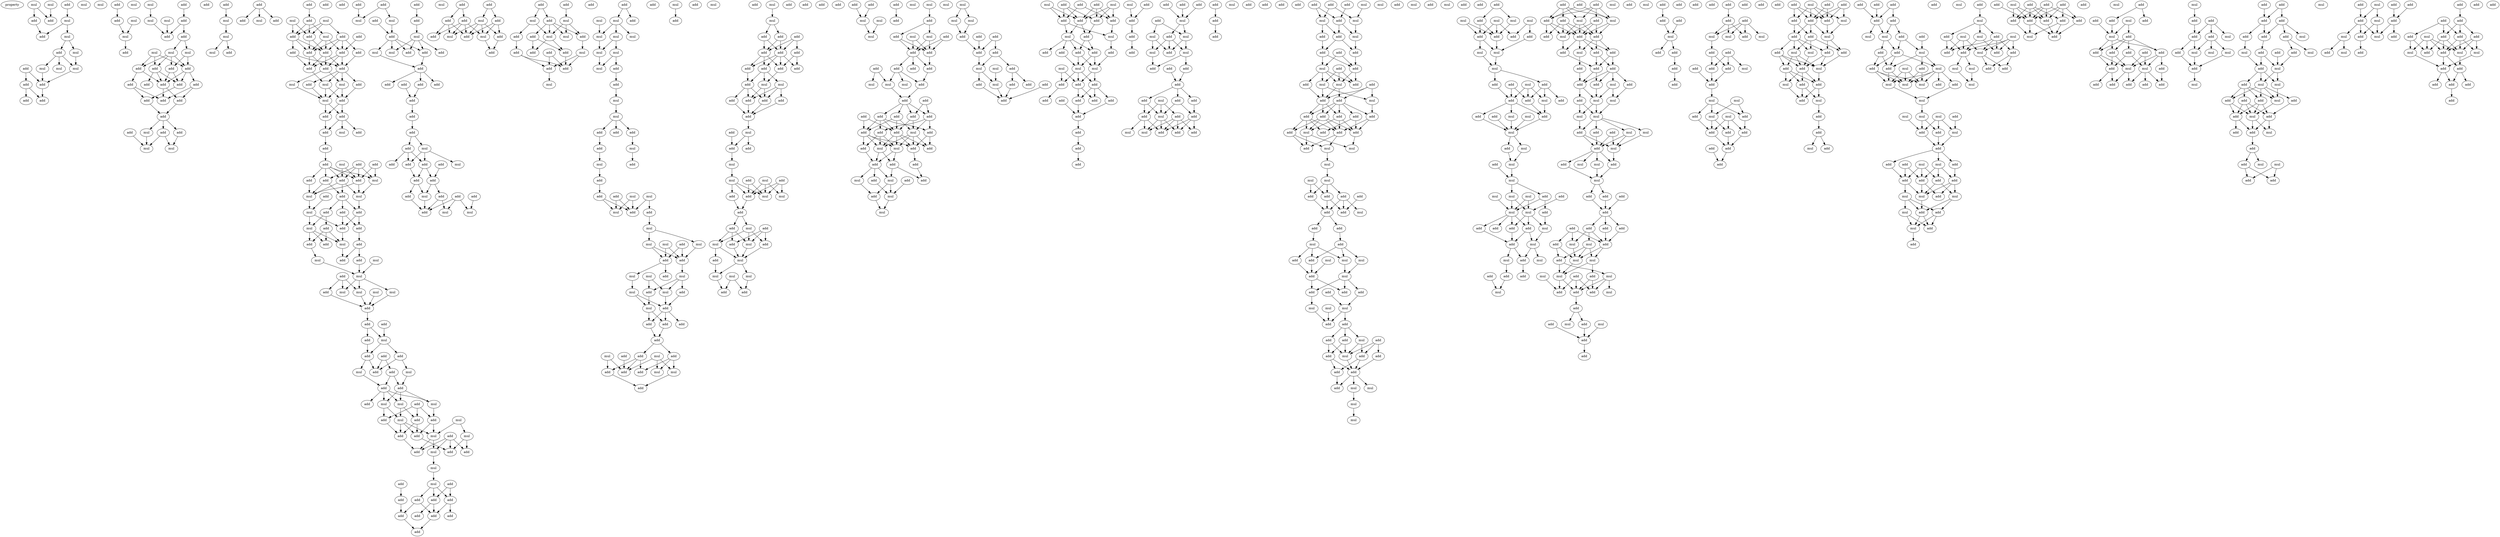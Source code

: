 digraph {
    node [fontcolor=black]
    property [mul=2,lf=1.6]
    0 [ label = mul ];
    1 [ label = mul ];
    2 [ label = add ];
    3 [ label = mul ];
    4 [ label = add ];
    5 [ label = add ];
    6 [ label = mul ];
    7 [ label = add ];
    8 [ label = mul ];
    9 [ label = add ];
    10 [ label = mul ];
    11 [ label = add ];
    12 [ label = mul ];
    13 [ label = mul ];
    14 [ label = mul ];
    15 [ label = add ];
    16 [ label = add ];
    17 [ label = add ];
    18 [ label = add ];
    19 [ label = mul ];
    20 [ label = add ];
    21 [ label = add ];
    22 [ label = mul ];
    23 [ label = mul ];
    24 [ label = mul ];
    25 [ label = add ];
    26 [ label = mul ];
    27 [ label = add ];
    28 [ label = mul ];
    29 [ label = mul ];
    30 [ label = add ];
    31 [ label = add ];
    32 [ label = add ];
    33 [ label = mul ];
    34 [ label = add ];
    35 [ label = mul ];
    36 [ label = mul ];
    37 [ label = add ];
    38 [ label = add ];
    39 [ label = add ];
    40 [ label = add ];
    41 [ label = add ];
    42 [ label = add ];
    43 [ label = add ];
    44 [ label = add ];
    45 [ label = add ];
    46 [ label = add ];
    47 [ label = add ];
    48 [ label = add ];
    49 [ label = add ];
    50 [ label = mul ];
    51 [ label = add ];
    52 [ label = add ];
    53 [ label = add ];
    54 [ label = mul ];
    55 [ label = mul ];
    56 [ label = add ];
    57 [ label = mul ];
    58 [ label = mul ];
    59 [ label = add ];
    60 [ label = add ];
    61 [ label = mul ];
    62 [ label = mul ];
    63 [ label = add ];
    64 [ label = add ];
    65 [ label = add ];
    66 [ label = mul ];
    67 [ label = mul ];
    68 [ label = add ];
    69 [ label = add ];
    70 [ label = add ];
    71 [ label = add ];
    72 [ label = mul ];
    73 [ label = add ];
    74 [ label = add ];
    75 [ label = add ];
    76 [ label = add ];
    77 [ label = add ];
    78 [ label = add ];
    79 [ label = add ];
    80 [ label = add ];
    81 [ label = add ];
    82 [ label = mul ];
    83 [ label = add ];
    84 [ label = mul ];
    85 [ label = add ];
    86 [ label = mul ];
    87 [ label = add ];
    88 [ label = mul ];
    89 [ label = add ];
    90 [ label = add ];
    91 [ label = add ];
    92 [ label = mul ];
    93 [ label = add ];
    94 [ label = add ];
    95 [ label = add ];
    96 [ label = add ];
    97 [ label = add ];
    98 [ label = add ];
    99 [ label = mul ];
    100 [ label = mul ];
    101 [ label = add ];
    102 [ label = add ];
    103 [ label = add ];
    104 [ label = add ];
    105 [ label = mul ];
    106 [ label = add ];
    107 [ label = mul ];
    108 [ label = add ];
    109 [ label = add ];
    110 [ label = add ];
    111 [ label = add ];
    112 [ label = mul ];
    113 [ label = add ];
    114 [ label = add ];
    115 [ label = mul ];
    116 [ label = add ];
    117 [ label = mul ];
    118 [ label = add ];
    119 [ label = add ];
    120 [ label = add ];
    121 [ label = mul ];
    122 [ label = add ];
    123 [ label = add ];
    124 [ label = mul ];
    125 [ label = add ];
    126 [ label = mul ];
    127 [ label = add ];
    128 [ label = mul ];
    129 [ label = mul ];
    130 [ label = mul ];
    131 [ label = mul ];
    132 [ label = add ];
    133 [ label = add ];
    134 [ label = add ];
    135 [ label = add ];
    136 [ label = mul ];
    137 [ label = add ];
    138 [ label = add ];
    139 [ label = add ];
    140 [ label = mul ];
    141 [ label = mul ];
    142 [ label = add ];
    143 [ label = add ];
    144 [ label = add ];
    145 [ label = add ];
    146 [ label = mul ];
    147 [ label = add ];
    148 [ label = mul ];
    149 [ label = add ];
    150 [ label = mul ];
    151 [ label = add ];
    152 [ label = add ];
    153 [ label = add ];
    154 [ label = mul ];
    155 [ label = mul ];
    156 [ label = add ];
    157 [ label = add ];
    158 [ label = mul ];
    159 [ label = mul ];
    160 [ label = add ];
    161 [ label = add ];
    162 [ label = mul ];
    163 [ label = add ];
    164 [ label = add ];
    165 [ label = mul ];
    166 [ label = add ];
    167 [ label = add ];
    168 [ label = mul ];
    169 [ label = add ];
    170 [ label = add ];
    171 [ label = add ];
    172 [ label = add ];
    173 [ label = add ];
    174 [ label = add ];
    175 [ label = add ];
    176 [ label = add ];
    177 [ label = add ];
    178 [ label = add ];
    179 [ label = add ];
    180 [ label = add ];
    181 [ label = add ];
    182 [ label = add ];
    183 [ label = mul ];
    184 [ label = mul ];
    185 [ label = add ];
    186 [ label = add ];
    187 [ label = mul ];
    188 [ label = add ];
    189 [ label = mul ];
    190 [ label = mul ];
    191 [ label = add ];
    192 [ label = add ];
    193 [ label = add ];
    194 [ label = mul ];
    195 [ label = add ];
    196 [ label = add ];
    197 [ label = add ];
    198 [ label = add ];
    199 [ label = add ];
    200 [ label = add ];
    201 [ label = add ];
    202 [ label = mul ];
    203 [ label = add ];
    204 [ label = add ];
    205 [ label = add ];
    206 [ label = add ];
    207 [ label = mul ];
    208 [ label = add ];
    209 [ label = add ];
    210 [ label = add ];
    211 [ label = mul ];
    212 [ label = add ];
    213 [ label = add ];
    214 [ label = add ];
    215 [ label = add ];
    216 [ label = mul ];
    217 [ label = add ];
    218 [ label = mul ];
    219 [ label = add ];
    220 [ label = add ];
    221 [ label = add ];
    222 [ label = add ];
    223 [ label = add ];
    224 [ label = mul ];
    225 [ label = add ];
    226 [ label = mul ];
    227 [ label = add ];
    228 [ label = add ];
    229 [ label = mul ];
    230 [ label = add ];
    231 [ label = add ];
    232 [ label = add ];
    233 [ label = mul ];
    234 [ label = add ];
    235 [ label = mul ];
    236 [ label = add ];
    237 [ label = add ];
    238 [ label = mul ];
    239 [ label = mul ];
    240 [ label = add ];
    241 [ label = add ];
    242 [ label = add ];
    243 [ label = add ];
    244 [ label = mul ];
    245 [ label = add ];
    246 [ label = add ];
    247 [ label = add ];
    248 [ label = mul ];
    249 [ label = add ];
    250 [ label = add ];
    251 [ label = mul ];
    252 [ label = add ];
    253 [ label = mul ];
    254 [ label = mul ];
    255 [ label = mul ];
    256 [ label = mul ];
    257 [ label = mul ];
    258 [ label = mul ];
    259 [ label = add ];
    260 [ label = mul ];
    261 [ label = add ];
    262 [ label = mul ];
    263 [ label = mul ];
    264 [ label = add ];
    265 [ label = add ];
    266 [ label = add ];
    267 [ label = add ];
    268 [ label = add ];
    269 [ label = mul ];
    270 [ label = add ];
    271 [ label = mul ];
    272 [ label = mul ];
    273 [ label = add ];
    274 [ label = add ];
    275 [ label = add ];
    276 [ label = add ];
    277 [ label = add ];
    278 [ label = mul ];
    279 [ label = mul ];
    280 [ label = add ];
    281 [ label = mul ];
    282 [ label = add ];
    283 [ label = mul ];
    284 [ label = mul ];
    285 [ label = mul ];
    286 [ label = mul ];
    287 [ label = add ];
    288 [ label = mul ];
    289 [ label = add ];
    290 [ label = add ];
    291 [ label = mul ];
    292 [ label = mul ];
    293 [ label = mul ];
    294 [ label = add ];
    295 [ label = add ];
    296 [ label = mul ];
    297 [ label = add ];
    298 [ label = mul ];
    299 [ label = mul ];
    300 [ label = add ];
    301 [ label = add ];
    302 [ label = add ];
    303 [ label = add ];
    304 [ label = add ];
    305 [ label = add ];
    306 [ label = add ];
    307 [ label = mul ];
    308 [ label = mul ];
    309 [ label = add ];
    310 [ label = add ];
    311 [ label = add ];
    312 [ label = mul ];
    313 [ label = mul ];
    314 [ label = add ];
    315 [ label = add ];
    316 [ label = add ];
    317 [ label = mul ];
    318 [ label = add ];
    319 [ label = mul ];
    320 [ label = add ];
    321 [ label = add ];
    322 [ label = add ];
    323 [ label = add ];
    324 [ label = add ];
    325 [ label = add ];
    326 [ label = add ];
    327 [ label = add ];
    328 [ label = add ];
    329 [ label = add ];
    330 [ label = add ];
    331 [ label = mul ];
    332 [ label = mul ];
    333 [ label = add ];
    334 [ label = add ];
    335 [ label = add ];
    336 [ label = add ];
    337 [ label = add ];
    338 [ label = mul ];
    339 [ label = add ];
    340 [ label = add ];
    341 [ label = add ];
    342 [ label = mul ];
    343 [ label = mul ];
    344 [ label = add ];
    345 [ label = add ];
    346 [ label = add ];
    347 [ label = mul ];
    348 [ label = mul ];
    349 [ label = add ];
    350 [ label = mul ];
    351 [ label = add ];
    352 [ label = add ];
    353 [ label = mul ];
    354 [ label = add ];
    355 [ label = add ];
    356 [ label = add ];
    357 [ label = mul ];
    358 [ label = mul ];
    359 [ label = add ];
    360 [ label = mul ];
    361 [ label = add ];
    362 [ label = mul ];
    363 [ label = mul ];
    364 [ label = mul ];
    365 [ label = add ];
    366 [ label = add ];
    367 [ label = add ];
    368 [ label = add ];
    369 [ label = add ];
    370 [ label = add ];
    371 [ label = add ];
    372 [ label = mul ];
    373 [ label = mul ];
    374 [ label = mul ];
    375 [ label = add ];
    376 [ label = mul ];
    377 [ label = mul ];
    378 [ label = add ];
    379 [ label = mul ];
    380 [ label = add ];
    381 [ label = add ];
    382 [ label = mul ];
    383 [ label = mul ];
    384 [ label = add ];
    385 [ label = add ];
    386 [ label = add ];
    387 [ label = add ];
    388 [ label = add ];
    389 [ label = add ];
    390 [ label = mul ];
    391 [ label = mul ];
    392 [ label = mul ];
    393 [ label = add ];
    394 [ label = add ];
    395 [ label = add ];
    396 [ label = add ];
    397 [ label = add ];
    398 [ label = add ];
    399 [ label = add ];
    400 [ label = add ];
    401 [ label = add ];
    402 [ label = add ];
    403 [ label = add ];
    404 [ label = mul ];
    405 [ label = add ];
    406 [ label = mul ];
    407 [ label = add ];
    408 [ label = add ];
    409 [ label = mul ];
    410 [ label = add ];
    411 [ label = add ];
    412 [ label = add ];
    413 [ label = add ];
    414 [ label = add ];
    415 [ label = mul ];
    416 [ label = mul ];
    417 [ label = add ];
    418 [ label = add ];
    419 [ label = mul ];
    420 [ label = add ];
    421 [ label = mul ];
    422 [ label = mul ];
    423 [ label = mul ];
    424 [ label = mul ];
    425 [ label = add ];
    426 [ label = add ];
    427 [ label = add ];
    428 [ label = add ];
    429 [ label = add ];
    430 [ label = mul ];
    431 [ label = mul ];
    432 [ label = add ];
    433 [ label = mul ];
    434 [ label = add ];
    435 [ label = add ];
    436 [ label = add ];
    437 [ label = add ];
    438 [ label = add ];
    439 [ label = mul ];
    440 [ label = add ];
    441 [ label = add ];
    442 [ label = add ];
    443 [ label = mul ];
    444 [ label = add ];
    445 [ label = add ];
    446 [ label = add ];
    447 [ label = add ];
    448 [ label = mul ];
    449 [ label = add ];
    450 [ label = mul ];
    451 [ label = add ];
    452 [ label = add ];
    453 [ label = add ];
    454 [ label = add ];
    455 [ label = add ];
    456 [ label = mul ];
    457 [ label = mul ];
    458 [ label = mul ];
    459 [ label = add ];
    460 [ label = add ];
    461 [ label = add ];
    462 [ label = add ];
    463 [ label = add ];
    464 [ label = add ];
    465 [ label = add ];
    466 [ label = add ];
    467 [ label = add ];
    468 [ label = add ];
    469 [ label = mul ];
    470 [ label = add ];
    471 [ label = add ];
    472 [ label = add ];
    473 [ label = add ];
    474 [ label = add ];
    475 [ label = add ];
    476 [ label = add ];
    477 [ label = add ];
    478 [ label = add ];
    479 [ label = add ];
    480 [ label = mul ];
    481 [ label = add ];
    482 [ label = mul ];
    483 [ label = mul ];
    484 [ label = add ];
    485 [ label = mul ];
    486 [ label = mul ];
    487 [ label = add ];
    488 [ label = add ];
    489 [ label = add ];
    490 [ label = add ];
    491 [ label = mul ];
    492 [ label = add ];
    493 [ label = add ];
    494 [ label = add ];
    495 [ label = mul ];
    496 [ label = add ];
    497 [ label = add ];
    498 [ label = add ];
    499 [ label = add ];
    500 [ label = add ];
    501 [ label = mul ];
    502 [ label = add ];
    503 [ label = mul ];
    504 [ label = add ];
    505 [ label = mul ];
    506 [ label = add ];
    507 [ label = add ];
    508 [ label = add ];
    509 [ label = add ];
    510 [ label = add ];
    511 [ label = add ];
    512 [ label = add ];
    513 [ label = mul ];
    514 [ label = add ];
    515 [ label = mul ];
    516 [ label = add ];
    517 [ label = mul ];
    518 [ label = mul ];
    519 [ label = add ];
    520 [ label = mul ];
    521 [ label = add ];
    522 [ label = add ];
    523 [ label = add ];
    524 [ label = add ];
    525 [ label = add ];
    526 [ label = mul ];
    527 [ label = add ];
    528 [ label = add ];
    529 [ label = mul ];
    530 [ label = add ];
    531 [ label = mul ];
    532 [ label = add ];
    533 [ label = add ];
    534 [ label = add ];
    535 [ label = add ];
    536 [ label = mul ];
    537 [ label = add ];
    538 [ label = add ];
    539 [ label = add ];
    540 [ label = add ];
    541 [ label = add ];
    542 [ label = add ];
    543 [ label = mul ];
    544 [ label = add ];
    545 [ label = add ];
    546 [ label = add ];
    547 [ label = add ];
    548 [ label = mul ];
    549 [ label = mul ];
    550 [ label = mul ];
    551 [ label = mul ];
    552 [ label = mul ];
    553 [ label = add ];
    554 [ label = add ];
    555 [ label = add ];
    556 [ label = add ];
    557 [ label = add ];
    558 [ label = add ];
    559 [ label = add ];
    560 [ label = mul ];
    561 [ label = add ];
    562 [ label = add ];
    563 [ label = mul ];
    564 [ label = add ];
    565 [ label = mul ];
    566 [ label = mul ];
    567 [ label = add ];
    568 [ label = add ];
    569 [ label = mul ];
    570 [ label = add ];
    571 [ label = mul ];
    572 [ label = add ];
    573 [ label = add ];
    574 [ label = add ];
    575 [ label = add ];
    576 [ label = mul ];
    577 [ label = mul ];
    578 [ label = mul ];
    579 [ label = add ];
    580 [ label = add ];
    581 [ label = add ];
    582 [ label = add ];
    583 [ label = mul ];
    584 [ label = add ];
    585 [ label = mul ];
    586 [ label = add ];
    587 [ label = add ];
    588 [ label = add ];
    589 [ label = mul ];
    590 [ label = add ];
    591 [ label = add ];
    592 [ label = mul ];
    593 [ label = mul ];
    594 [ label = add ];
    595 [ label = mul ];
    596 [ label = add ];
    597 [ label = mul ];
    598 [ label = mul ];
    599 [ label = add ];
    600 [ label = add ];
    601 [ label = add ];
    602 [ label = mul ];
    603 [ label = mul ];
    604 [ label = add ];
    605 [ label = mul ];
    606 [ label = mul ];
    607 [ label = add ];
    608 [ label = add ];
    609 [ label = add ];
    610 [ label = add ];
    611 [ label = mul ];
    612 [ label = mul ];
    613 [ label = mul ];
    614 [ label = add ];
    615 [ label = mul ];
    616 [ label = add ];
    617 [ label = add ];
    618 [ label = add ];
    619 [ label = mul ];
    620 [ label = add ];
    621 [ label = add ];
    622 [ label = add ];
    623 [ label = add ];
    624 [ label = add ];
    625 [ label = mul ];
    626 [ label = mul ];
    627 [ label = mul ];
    628 [ label = add ];
    629 [ label = mul ];
    630 [ label = add ];
    631 [ label = mul ];
    632 [ label = mul ];
    633 [ label = mul ];
    634 [ label = add ];
    635 [ label = mul ];
    636 [ label = mul ];
    637 [ label = add ];
    638 [ label = mul ];
    639 [ label = add ];
    640 [ label = mul ];
    641 [ label = add ];
    642 [ label = add ];
    643 [ label = add ];
    644 [ label = add ];
    645 [ label = mul ];
    646 [ label = mul ];
    647 [ label = add ];
    648 [ label = mul ];
    649 [ label = mul ];
    650 [ label = add ];
    651 [ label = add ];
    652 [ label = add ];
    653 [ label = add ];
    654 [ label = mul ];
    655 [ label = add ];
    656 [ label = add ];
    657 [ label = add ];
    658 [ label = add ];
    659 [ label = mul ];
    660 [ label = mul ];
    661 [ label = add ];
    662 [ label = add ];
    663 [ label = mul ];
    664 [ label = add ];
    665 [ label = add ];
    666 [ label = add ];
    667 [ label = add ];
    668 [ label = add ];
    669 [ label = add ];
    670 [ label = mul ];
    671 [ label = add ];
    672 [ label = add ];
    673 [ label = add ];
    674 [ label = add ];
    675 [ label = add ];
    676 [ label = mul ];
    677 [ label = add ];
    678 [ label = mul ];
    679 [ label = add ];
    680 [ label = mul ];
    681 [ label = mul ];
    682 [ label = mul ];
    683 [ label = mul ];
    684 [ label = add ];
    685 [ label = add ];
    686 [ label = add ];
    687 [ label = mul ];
    688 [ label = mul ];
    689 [ label = add ];
    690 [ label = add ];
    691 [ label = add ];
    692 [ label = mul ];
    693 [ label = mul ];
    694 [ label = mul ];
    695 [ label = add ];
    696 [ label = mul ];
    697 [ label = add ];
    698 [ label = add ];
    699 [ label = add ];
    700 [ label = add ];
    701 [ label = add ];
    702 [ label = add ];
    703 [ label = add ];
    704 [ label = add ];
    705 [ label = mul ];
    706 [ label = add ];
    707 [ label = mul ];
    708 [ label = add ];
    709 [ label = mul ];
    710 [ label = mul ];
    711 [ label = mul ];
    712 [ label = add ];
    713 [ label = mul ];
    714 [ label = add ];
    715 [ label = mul ];
    716 [ label = add ];
    717 [ label = mul ];
    718 [ label = add ];
    719 [ label = add ];
    720 [ label = add ];
    721 [ label = mul ];
    722 [ label = add ];
    723 [ label = mul ];
    724 [ label = add ];
    725 [ label = add ];
    726 [ label = mul ];
    727 [ label = add ];
    728 [ label = add ];
    729 [ label = add ];
    730 [ label = add ];
    731 [ label = add ];
    732 [ label = mul ];
    733 [ label = add ];
    734 [ label = add ];
    735 [ label = add ];
    736 [ label = add ];
    737 [ label = add ];
    738 [ label = add ];
    739 [ label = add ];
    740 [ label = add ];
    741 [ label = add ];
    742 [ label = add ];
    743 [ label = mul ];
    744 [ label = mul ];
    745 [ label = mul ];
    746 [ label = add ];
    747 [ label = add ];
    748 [ label = add ];
    749 [ label = add ];
    750 [ label = add ];
    751 [ label = add ];
    752 [ label = mul ];
    753 [ label = add ];
    754 [ label = add ];
    755 [ label = mul ];
    756 [ label = mul ];
    757 [ label = mul ];
    758 [ label = mul ];
    759 [ label = add ];
    760 [ label = add ];
    761 [ label = add ];
    762 [ label = add ];
    763 [ label = add ];
    764 [ label = add ];
    765 [ label = add ];
    766 [ label = add ];
    767 [ label = add ];
    768 [ label = add ];
    769 [ label = mul ];
    770 [ label = add ];
    771 [ label = add ];
    772 [ label = add ];
    773 [ label = add ];
    774 [ label = add ];
    775 [ label = mul ];
    776 [ label = add ];
    777 [ label = add ];
    778 [ label = mul ];
    779 [ label = add ];
    780 [ label = add ];
    781 [ label = add ];
    782 [ label = add ];
    783 [ label = mul ];
    784 [ label = mul ];
    785 [ label = mul ];
    786 [ label = add ];
    787 [ label = add ];
    788 [ label = add ];
    789 [ label = add ];
    790 [ label = mul ];
    791 [ label = add ];
    792 [ label = mul ];
    793 [ label = add ];
    794 [ label = add ];
    795 [ label = mul ];
    796 [ label = add ];
    797 [ label = add ];
    798 [ label = add ];
    799 [ label = add ];
    800 [ label = add ];
    801 [ label = add ];
    802 [ label = add ];
    803 [ label = mul ];
    804 [ label = mul ];
    805 [ label = add ];
    806 [ label = add ];
    807 [ label = mul ];
    808 [ label = add ];
    809 [ label = mul ];
    810 [ label = add ];
    811 [ label = mul ];
    812 [ label = add ];
    813 [ label = add ];
    814 [ label = add ];
    815 [ label = mul ];
    816 [ label = mul ];
    817 [ label = mul ];
    818 [ label = add ];
    819 [ label = mul ];
    820 [ label = mul ];
    821 [ label = mul ];
    822 [ label = add ];
    823 [ label = mul ];
    824 [ label = add ];
    825 [ label = mul ];
    826 [ label = add ];
    827 [ label = add ];
    828 [ label = add ];
    829 [ label = add ];
    830 [ label = add ];
    831 [ label = mul ];
    832 [ label = mul ];
    833 [ label = add ];
    834 [ label = add ];
    835 [ label = add ];
    836 [ label = add ];
    837 [ label = add ];
    838 [ label = mul ];
    839 [ label = mul ];
    840 [ label = mul ];
    841 [ label = add ];
    842 [ label = mul ];
    843 [ label = add ];
    844 [ label = add ];
    845 [ label = mul ];
    846 [ label = add ];
    847 [ label = mul ];
    848 [ label = add ];
    849 [ label = add ];
    850 [ label = mul ];
    851 [ label = add ];
    852 [ label = add ];
    853 [ label = mul ];
    854 [ label = mul ];
    855 [ label = mul ];
    856 [ label = add ];
    857 [ label = mul ];
    858 [ label = add ];
    859 [ label = add ];
    860 [ label = add ];
    861 [ label = mul ];
    862 [ label = add ];
    863 [ label = mul ];
    864 [ label = add ];
    865 [ label = mul ];
    866 [ label = mul ];
    867 [ label = add ];
    868 [ label = add ];
    869 [ label = add ];
    870 [ label = add ];
    871 [ label = add ];
    872 [ label = add ];
    873 [ label = add ];
    874 [ label = add ];
    875 [ label = add ];
    876 [ label = mul ];
    877 [ label = add ];
    878 [ label = add ];
    879 [ label = mul ];
    880 [ label = add ];
    881 [ label = add ];
    882 [ label = add ];
    883 [ label = mul ];
    884 [ label = add ];
    885 [ label = mul ];
    886 [ label = add ];
    887 [ label = add ];
    888 [ label = add ];
    889 [ label = add ];
    890 [ label = add ];
    891 [ label = add ];
    892 [ label = add ];
    893 [ label = add ];
    894 [ label = mul ];
    895 [ label = mul ];
    896 [ label = add ];
    897 [ label = add ];
    898 [ label = add ];
    899 [ label = add ];
    900 [ label = add ];
    901 [ label = mul ];
    902 [ label = add ];
    903 [ label = add ];
    904 [ label = add ];
    905 [ label = add ];
    906 [ label = mul ];
    907 [ label = mul ];
    908 [ label = add ];
    909 [ label = mul ];
    910 [ label = mul ];
    911 [ label = add ];
    912 [ label = add ];
    913 [ label = add ];
    914 [ label = mul ];
    915 [ label = add ];
    916 [ label = add ];
    917 [ label = add ];
    918 [ label = add ];
    919 [ label = mul ];
    920 [ label = add ];
    921 [ label = add ];
    922 [ label = add ];
    923 [ label = add ];
    924 [ label = mul ];
    925 [ label = mul ];
    926 [ label = mul ];
    927 [ label = add ];
    928 [ label = add ];
    929 [ label = mul ];
    930 [ label = mul ];
    931 [ label = add ];
    932 [ label = add ];
    933 [ label = add ];
    934 [ label = mul ];
    935 [ label = add ];
    936 [ label = add ];
    937 [ label = mul ];
    938 [ label = add ];
    939 [ label = mul ];
    940 [ label = add ];
    941 [ label = add ];
    942 [ label = add ];
    943 [ label = mul ];
    944 [ label = add ];
    945 [ label = mul ];
    946 [ label = add ];
    947 [ label = add ];
    948 [ label = mul ];
    949 [ label = add ];
    950 [ label = mul ];
    951 [ label = add ];
    952 [ label = add ];
    953 [ label = mul ];
    954 [ label = add ];
    955 [ label = add ];
    956 [ label = mul ];
    957 [ label = add ];
    958 [ label = mul ];
    959 [ label = add ];
    960 [ label = mul ];
    961 [ label = add ];
    962 [ label = add ];
    963 [ label = add ];
    964 [ label = add ];
    965 [ label = add ];
    966 [ label = mul ];
    967 [ label = add ];
    968 [ label = add ];
    969 [ label = add ];
    970 [ label = add ];
    971 [ label = mul ];
    972 [ label = add ];
    973 [ label = mul ];
    974 [ label = mul ];
    975 [ label = add ];
    976 [ label = add ];
    977 [ label = add ];
    978 [ label = add ];
    979 [ label = add ];
    980 [ label = add ];
    981 [ label = add ];
    982 [ label = add ];
    983 [ label = add ];
    0 -> 4 [ name = 0 ];
    0 -> 5 [ name = 1 ];
    1 -> 5 [ name = 2 ];
    2 -> 6 [ name = 3 ];
    4 -> 7 [ name = 4 ];
    6 -> 7 [ name = 5 ];
    6 -> 8 [ name = 6 ];
    8 -> 9 [ name = 7 ];
    8 -> 10 [ name = 8 ];
    9 -> 12 [ name = 9 ];
    9 -> 13 [ name = 10 ];
    9 -> 14 [ name = 11 ];
    10 -> 14 [ name = 12 ];
    11 -> 15 [ name = 13 ];
    11 -> 16 [ name = 14 ];
    12 -> 16 [ name = 15 ];
    14 -> 16 [ name = 16 ];
    15 -> 17 [ name = 17 ];
    15 -> 18 [ name = 18 ];
    16 -> 17 [ name = 19 ];
    20 -> 21 [ name = 20 ];
    21 -> 24 [ name = 21 ];
    22 -> 24 [ name = 22 ];
    24 -> 25 [ name = 23 ];
    26 -> 29 [ name = 24 ];
    27 -> 30 [ name = 25 ];
    28 -> 32 [ name = 26 ];
    29 -> 32 [ name = 27 ];
    30 -> 31 [ name = 28 ];
    30 -> 32 [ name = 29 ];
    31 -> 35 [ name = 30 ];
    31 -> 36 [ name = 31 ];
    33 -> 37 [ name = 32 ];
    33 -> 38 [ name = 33 ];
    33 -> 40 [ name = 34 ];
    35 -> 37 [ name = 35 ];
    35 -> 38 [ name = 36 ];
    35 -> 39 [ name = 37 ];
    35 -> 40 [ name = 38 ];
    36 -> 37 [ name = 39 ];
    36 -> 39 [ name = 40 ];
    37 -> 42 [ name = 41 ];
    37 -> 43 [ name = 42 ];
    37 -> 44 [ name = 43 ];
    38 -> 43 [ name = 44 ];
    38 -> 45 [ name = 45 ];
    39 -> 43 [ name = 46 ];
    39 -> 44 [ name = 47 ];
    40 -> 41 [ name = 48 ];
    40 -> 43 [ name = 49 ];
    40 -> 44 [ name = 50 ];
    42 -> 46 [ name = 51 ];
    42 -> 48 [ name = 52 ];
    43 -> 46 [ name = 53 ];
    43 -> 48 [ name = 54 ];
    44 -> 47 [ name = 55 ];
    45 -> 47 [ name = 56 ];
    45 -> 48 [ name = 57 ];
    46 -> 49 [ name = 58 ];
    47 -> 49 [ name = 59 ];
    49 -> 50 [ name = 60 ];
    49 -> 51 [ name = 61 ];
    49 -> 53 [ name = 62 ];
    50 -> 55 [ name = 63 ];
    51 -> 54 [ name = 64 ];
    51 -> 55 [ name = 65 ];
    52 -> 55 [ name = 66 ];
    53 -> 54 [ name = 67 ];
    56 -> 57 [ name = 68 ];
    57 -> 58 [ name = 69 ];
    58 -> 62 [ name = 70 ];
    58 -> 63 [ name = 71 ];
    59 -> 60 [ name = 72 ];
    59 -> 61 [ name = 73 ];
    59 -> 64 [ name = 74 ];
    65 -> 68 [ name = 75 ];
    66 -> 69 [ name = 76 ];
    66 -> 70 [ name = 77 ];
    67 -> 69 [ name = 78 ];
    67 -> 70 [ name = 79 ];
    67 -> 71 [ name = 80 ];
    68 -> 69 [ name = 81 ];
    68 -> 70 [ name = 82 ];
    68 -> 72 [ name = 83 ];
    69 -> 75 [ name = 84 ];
    69 -> 76 [ name = 85 ];
    70 -> 75 [ name = 86 ];
    70 -> 76 [ name = 87 ];
    70 -> 78 [ name = 88 ];
    71 -> 74 [ name = 89 ];
    71 -> 75 [ name = 90 ];
    71 -> 76 [ name = 91 ];
    71 -> 77 [ name = 92 ];
    72 -> 74 [ name = 93 ];
    72 -> 75 [ name = 94 ];
    72 -> 76 [ name = 95 ];
    73 -> 74 [ name = 96 ];
    74 -> 79 [ name = 97 ];
    74 -> 80 [ name = 98 ];
    74 -> 81 [ name = 99 ];
    75 -> 79 [ name = 100 ];
    75 -> 80 [ name = 101 ];
    75 -> 81 [ name = 102 ];
    76 -> 79 [ name = 103 ];
    76 -> 80 [ name = 104 ];
    77 -> 81 [ name = 105 ];
    78 -> 79 [ name = 106 ];
    78 -> 81 [ name = 107 ];
    79 -> 86 [ name = 108 ];
    80 -> 82 [ name = 109 ];
    80 -> 84 [ name = 110 ];
    81 -> 82 [ name = 111 ];
    81 -> 83 [ name = 112 ];
    81 -> 85 [ name = 113 ];
    81 -> 86 [ name = 114 ];
    82 -> 87 [ name = 115 ];
    82 -> 88 [ name = 116 ];
    83 -> 88 [ name = 117 ];
    84 -> 88 [ name = 118 ];
    85 -> 87 [ name = 119 ];
    86 -> 87 [ name = 120 ];
    86 -> 88 [ name = 121 ];
    87 -> 89 [ name = 122 ];
    87 -> 90 [ name = 123 ];
    88 -> 89 [ name = 124 ];
    88 -> 90 [ name = 125 ];
    89 -> 93 [ name = 126 ];
    90 -> 91 [ name = 127 ];
    90 -> 92 [ name = 128 ];
    90 -> 93 [ name = 129 ];
    93 -> 95 [ name = 130 ];
    95 -> 98 [ name = 131 ];
    96 -> 100 [ name = 132 ];
    96 -> 102 [ name = 133 ];
    97 -> 100 [ name = 134 ];
    97 -> 102 [ name = 135 ];
    97 -> 103 [ name = 136 ];
    97 -> 104 [ name = 137 ];
    98 -> 100 [ name = 138 ];
    98 -> 101 [ name = 139 ];
    98 -> 102 [ name = 140 ];
    98 -> 103 [ name = 141 ];
    98 -> 104 [ name = 142 ];
    99 -> 102 [ name = 143 ];
    99 -> 103 [ name = 144 ];
    100 -> 105 [ name = 145 ];
    101 -> 107 [ name = 146 ];
    102 -> 105 [ name = 147 ];
    102 -> 107 [ name = 148 ];
    103 -> 105 [ name = 149 ];
    103 -> 106 [ name = 150 ];
    103 -> 107 [ name = 151 ];
    104 -> 106 [ name = 152 ];
    104 -> 107 [ name = 153 ];
    105 -> 111 [ name = 154 ];
    106 -> 109 [ name = 155 ];
    106 -> 110 [ name = 156 ];
    106 -> 111 [ name = 157 ];
    107 -> 112 [ name = 158 ];
    108 -> 112 [ name = 159 ];
    109 -> 115 [ name = 160 ];
    109 -> 116 [ name = 161 ];
    110 -> 113 [ name = 162 ];
    110 -> 114 [ name = 163 ];
    111 -> 113 [ name = 164 ];
    111 -> 114 [ name = 165 ];
    112 -> 114 [ name = 166 ];
    112 -> 115 [ name = 167 ];
    113 -> 118 [ name = 168 ];
    114 -> 117 [ name = 169 ];
    115 -> 117 [ name = 170 ];
    115 -> 119 [ name = 171 ];
    115 -> 120 [ name = 172 ];
    116 -> 117 [ name = 173 ];
    116 -> 119 [ name = 174 ];
    116 -> 120 [ name = 175 ];
    117 -> 122 [ name = 176 ];
    118 -> 122 [ name = 177 ];
    118 -> 123 [ name = 178 ];
    120 -> 121 [ name = 179 ];
    121 -> 126 [ name = 180 ];
    123 -> 126 [ name = 181 ];
    124 -> 126 [ name = 182 ];
    125 -> 127 [ name = 183 ];
    125 -> 130 [ name = 184 ];
    125 -> 131 [ name = 185 ];
    126 -> 129 [ name = 186 ];
    126 -> 130 [ name = 187 ];
    126 -> 131 [ name = 188 ];
    127 -> 132 [ name = 189 ];
    128 -> 132 [ name = 190 ];
    129 -> 132 [ name = 191 ];
    131 -> 132 [ name = 192 ];
    132 -> 133 [ name = 193 ];
    133 -> 135 [ name = 194 ];
    133 -> 136 [ name = 195 ];
    134 -> 136 [ name = 196 ];
    135 -> 138 [ name = 197 ];
    136 -> 137 [ name = 198 ];
    136 -> 138 [ name = 199 ];
    137 -> 140 [ name = 200 ];
    137 -> 142 [ name = 201 ];
    138 -> 141 [ name = 202 ];
    138 -> 142 [ name = 203 ];
    139 -> 142 [ name = 204 ];
    139 -> 143 [ name = 205 ];
    140 -> 145 [ name = 206 ];
    141 -> 144 [ name = 207 ];
    143 -> 144 [ name = 208 ];
    143 -> 145 [ name = 209 ];
    144 -> 146 [ name = 210 ];
    144 -> 148 [ name = 211 ];
    144 -> 149 [ name = 212 ];
    144 -> 150 [ name = 213 ];
    145 -> 146 [ name = 214 ];
    145 -> 148 [ name = 215 ];
    145 -> 150 [ name = 216 ];
    146 -> 152 [ name = 217 ];
    146 -> 155 [ name = 218 ];
    147 -> 151 [ name = 219 ];
    147 -> 152 [ name = 220 ];
    147 -> 153 [ name = 221 ];
    148 -> 153 [ name = 222 ];
    150 -> 151 [ name = 223 ];
    150 -> 155 [ name = 224 ];
    151 -> 157 [ name = 225 ];
    151 -> 160 [ name = 226 ];
    152 -> 160 [ name = 227 ];
    153 -> 157 [ name = 228 ];
    153 -> 158 [ name = 229 ];
    154 -> 158 [ name = 230 ];
    154 -> 159 [ name = 231 ];
    155 -> 157 [ name = 232 ];
    155 -> 158 [ name = 233 ];
    155 -> 160 [ name = 234 ];
    156 -> 161 [ name = 235 ];
    156 -> 162 [ name = 236 ];
    156 -> 163 [ name = 237 ];
    156 -> 164 [ name = 238 ];
    157 -> 161 [ name = 239 ];
    158 -> 162 [ name = 240 ];
    158 -> 163 [ name = 241 ];
    159 -> 161 [ name = 242 ];
    159 -> 164 [ name = 243 ];
    160 -> 163 [ name = 244 ];
    162 -> 165 [ name = 245 ];
    165 -> 168 [ name = 246 ];
    166 -> 170 [ name = 247 ];
    166 -> 171 [ name = 248 ];
    167 -> 169 [ name = 249 ];
    168 -> 170 [ name = 250 ];
    168 -> 171 [ name = 251 ];
    168 -> 172 [ name = 252 ];
    169 -> 173 [ name = 253 ];
    170 -> 174 [ name = 254 ];
    170 -> 176 [ name = 255 ];
    171 -> 174 [ name = 256 ];
    171 -> 175 [ name = 257 ];
    172 -> 173 [ name = 258 ];
    172 -> 174 [ name = 259 ];
    173 -> 177 [ name = 260 ];
    174 -> 177 [ name = 261 ];
    179 -> 183 [ name = 262 ];
    179 -> 184 [ name = 263 ];
    180 -> 183 [ name = 264 ];
    181 -> 185 [ name = 265 ];
    182 -> 186 [ name = 266 ];
    184 -> 186 [ name = 267 ];
    185 -> 187 [ name = 268 ];
    186 -> 188 [ name = 269 ];
    186 -> 189 [ name = 270 ];
    186 -> 190 [ name = 271 ];
    186 -> 191 [ name = 272 ];
    187 -> 188 [ name = 273 ];
    187 -> 190 [ name = 274 ];
    187 -> 191 [ name = 275 ];
    187 -> 192 [ name = 276 ];
    188 -> 193 [ name = 277 ];
    189 -> 193 [ name = 278 ];
    193 -> 196 [ name = 279 ];
    193 -> 197 [ name = 280 ];
    193 -> 198 [ name = 281 ];
    195 -> 199 [ name = 282 ];
    197 -> 199 [ name = 283 ];
    199 -> 200 [ name = 284 ];
    200 -> 201 [ name = 285 ];
    201 -> 202 [ name = 286 ];
    201 -> 203 [ name = 287 ];
    202 -> 204 [ name = 288 ];
    202 -> 205 [ name = 289 ];
    202 -> 207 [ name = 290 ];
    203 -> 204 [ name = 291 ];
    203 -> 205 [ name = 292 ];
    203 -> 206 [ name = 293 ];
    204 -> 209 [ name = 294 ];
    205 -> 209 [ name = 295 ];
    205 -> 210 [ name = 296 ];
    208 -> 210 [ name = 297 ];
    209 -> 211 [ name = 298 ];
    209 -> 212 [ name = 299 ];
    210 -> 211 [ name = 300 ];
    210 -> 213 [ name = 301 ];
    211 -> 217 [ name = 302 ];
    212 -> 217 [ name = 303 ];
    213 -> 216 [ name = 304 ];
    213 -> 217 [ name = 305 ];
    214 -> 218 [ name = 306 ];
    215 -> 216 [ name = 307 ];
    215 -> 217 [ name = 308 ];
    215 -> 218 [ name = 309 ];
    219 -> 222 [ name = 310 ];
    219 -> 223 [ name = 311 ];
    220 -> 221 [ name = 312 ];
    220 -> 224 [ name = 313 ];
    221 -> 226 [ name = 314 ];
    221 -> 227 [ name = 315 ];
    221 -> 228 [ name = 316 ];
    222 -> 225 [ name = 317 ];
    222 -> 226 [ name = 318 ];
    222 -> 228 [ name = 319 ];
    222 -> 229 [ name = 320 ];
    223 -> 225 [ name = 321 ];
    223 -> 228 [ name = 322 ];
    223 -> 229 [ name = 323 ];
    224 -> 226 [ name = 324 ];
    224 -> 227 [ name = 325 ];
    224 -> 228 [ name = 326 ];
    224 -> 229 [ name = 327 ];
    226 -> 230 [ name = 328 ];
    227 -> 230 [ name = 329 ];
    231 -> 233 [ name = 330 ];
    231 -> 234 [ name = 331 ];
    232 -> 235 [ name = 332 ];
    233 -> 238 [ name = 333 ];
    233 -> 240 [ name = 334 ];
    234 -> 236 [ name = 335 ];
    234 -> 237 [ name = 336 ];
    234 -> 238 [ name = 337 ];
    234 -> 239 [ name = 338 ];
    235 -> 237 [ name = 339 ];
    235 -> 238 [ name = 340 ];
    235 -> 239 [ name = 341 ];
    236 -> 243 [ name = 342 ];
    236 -> 245 [ name = 343 ];
    237 -> 244 [ name = 344 ];
    238 -> 243 [ name = 345 ];
    238 -> 245 [ name = 346 ];
    240 -> 241 [ name = 347 ];
    241 -> 246 [ name = 348 ];
    241 -> 247 [ name = 349 ];
    242 -> 246 [ name = 350 ];
    242 -> 247 [ name = 351 ];
    243 -> 247 [ name = 352 ];
    244 -> 246 [ name = 353 ];
    244 -> 247 [ name = 354 ];
    246 -> 248 [ name = 355 ];
    250 -> 251 [ name = 356 ];
    250 -> 252 [ name = 357 ];
    251 -> 254 [ name = 358 ];
    251 -> 255 [ name = 359 ];
    251 -> 256 [ name = 360 ];
    253 -> 254 [ name = 361 ];
    254 -> 257 [ name = 362 ];
    255 -> 257 [ name = 363 ];
    255 -> 258 [ name = 364 ];
    257 -> 260 [ name = 365 ];
    258 -> 259 [ name = 366 ];
    258 -> 260 [ name = 367 ];
    259 -> 261 [ name = 368 ];
    261 -> 262 [ name = 369 ];
    262 -> 263 [ name = 370 ];
    263 -> 264 [ name = 371 ];
    263 -> 265 [ name = 372 ];
    263 -> 267 [ name = 373 ];
    264 -> 268 [ name = 374 ];
    267 -> 269 [ name = 375 ];
    268 -> 272 [ name = 376 ];
    269 -> 270 [ name = 377 ];
    271 -> 274 [ name = 378 ];
    272 -> 273 [ name = 379 ];
    273 -> 276 [ name = 380 ];
    276 -> 280 [ name = 381 ];
    276 -> 283 [ name = 382 ];
    277 -> 280 [ name = 383 ];
    277 -> 283 [ name = 384 ];
    278 -> 280 [ name = 385 ];
    278 -> 283 [ name = 386 ];
    279 -> 280 [ name = 387 ];
    279 -> 282 [ name = 388 ];
    282 -> 284 [ name = 389 ];
    284 -> 286 [ name = 390 ];
    284 -> 288 [ name = 391 ];
    285 -> 289 [ name = 392 ];
    285 -> 290 [ name = 393 ];
    286 -> 289 [ name = 394 ];
    287 -> 289 [ name = 395 ];
    287 -> 290 [ name = 396 ];
    288 -> 289 [ name = 397 ];
    288 -> 290 [ name = 398 ];
    289 -> 292 [ name = 399 ];
    290 -> 293 [ name = 400 ];
    290 -> 294 [ name = 401 ];
    291 -> 295 [ name = 402 ];
    291 -> 296 [ name = 403 ];
    292 -> 295 [ name = 404 ];
    292 -> 296 [ name = 405 ];
    292 -> 297 [ name = 406 ];
    293 -> 298 [ name = 407 ];
    295 -> 299 [ name = 408 ];
    296 -> 300 [ name = 409 ];
    297 -> 300 [ name = 410 ];
    298 -> 299 [ name = 411 ];
    298 -> 300 [ name = 412 ];
    299 -> 302 [ name = 413 ];
    299 -> 303 [ name = 414 ];
    300 -> 301 [ name = 415 ];
    300 -> 302 [ name = 416 ];
    300 -> 303 [ name = 417 ];
    302 -> 304 [ name = 418 ];
    303 -> 304 [ name = 419 ];
    304 -> 305 [ name = 420 ];
    304 -> 306 [ name = 421 ];
    305 -> 312 [ name = 422 ];
    305 -> 313 [ name = 423 ];
    305 -> 314 [ name = 424 ];
    306 -> 310 [ name = 425 ];
    306 -> 311 [ name = 426 ];
    306 -> 314 [ name = 427 ];
    307 -> 310 [ name = 428 ];
    307 -> 311 [ name = 429 ];
    308 -> 310 [ name = 430 ];
    308 -> 312 [ name = 431 ];
    308 -> 313 [ name = 432 ];
    309 -> 310 [ name = 433 ];
    311 -> 315 [ name = 434 ];
    312 -> 315 [ name = 435 ];
    317 -> 319 [ name = 436 ];
    319 -> 320 [ name = 437 ];
    319 -> 322 [ name = 438 ];
    320 -> 324 [ name = 439 ];
    320 -> 325 [ name = 440 ];
    321 -> 323 [ name = 441 ];
    321 -> 324 [ name = 442 ];
    321 -> 325 [ name = 443 ];
    322 -> 324 [ name = 444 ];
    322 -> 325 [ name = 445 ];
    323 -> 326 [ name = 446 ];
    323 -> 329 [ name = 447 ];
    324 -> 327 [ name = 448 ];
    324 -> 328 [ name = 449 ];
    324 -> 329 [ name = 450 ];
    325 -> 326 [ name = 451 ];
    325 -> 327 [ name = 452 ];
    325 -> 328 [ name = 453 ];
    325 -> 329 [ name = 454 ];
    327 -> 330 [ name = 455 ];
    328 -> 330 [ name = 456 ];
    328 -> 331 [ name = 457 ];
    328 -> 332 [ name = 458 ];
    329 -> 331 [ name = 459 ];
    330 -> 333 [ name = 460 ];
    330 -> 335 [ name = 461 ];
    330 -> 336 [ name = 462 ];
    331 -> 335 [ name = 463 ];
    331 -> 336 [ name = 464 ];
    332 -> 334 [ name = 465 ];
    332 -> 335 [ name = 466 ];
    332 -> 336 [ name = 467 ];
    333 -> 337 [ name = 468 ];
    334 -> 337 [ name = 469 ];
    335 -> 337 [ name = 470 ];
    336 -> 337 [ name = 471 ];
    337 -> 338 [ name = 472 ];
    338 -> 340 [ name = 473 ];
    338 -> 341 [ name = 474 ];
    339 -> 340 [ name = 475 ];
    340 -> 342 [ name = 476 ];
    342 -> 343 [ name = 477 ];
    343 -> 348 [ name = 478 ];
    343 -> 349 [ name = 479 ];
    343 -> 351 [ name = 480 ];
    345 -> 348 [ name = 481 ];
    345 -> 349 [ name = 482 ];
    345 -> 350 [ name = 483 ];
    346 -> 348 [ name = 484 ];
    346 -> 349 [ name = 485 ];
    347 -> 348 [ name = 486 ];
    347 -> 349 [ name = 487 ];
    347 -> 350 [ name = 488 ];
    349 -> 352 [ name = 489 ];
    351 -> 352 [ name = 490 ];
    352 -> 353 [ name = 491 ];
    352 -> 355 [ name = 492 ];
    353 -> 357 [ name = 493 ];
    353 -> 358 [ name = 494 ];
    353 -> 359 [ name = 495 ];
    354 -> 356 [ name = 496 ];
    354 -> 358 [ name = 497 ];
    354 -> 359 [ name = 498 ];
    355 -> 356 [ name = 499 ];
    355 -> 357 [ name = 500 ];
    355 -> 358 [ name = 501 ];
    356 -> 360 [ name = 502 ];
    357 -> 360 [ name = 503 ];
    357 -> 361 [ name = 504 ];
    358 -> 360 [ name = 505 ];
    359 -> 360 [ name = 506 ];
    360 -> 362 [ name = 507 ];
    360 -> 364 [ name = 508 ];
    361 -> 362 [ name = 509 ];
    362 -> 366 [ name = 510 ];
    363 -> 365 [ name = 511 ];
    363 -> 366 [ name = 512 ];
    364 -> 365 [ name = 513 ];
    369 -> 373 [ name = 514 ];
    370 -> 373 [ name = 515 ];
    371 -> 375 [ name = 516 ];
    372 -> 376 [ name = 517 ];
    373 -> 376 [ name = 518 ];
    377 -> 378 [ name = 519 ];
    378 -> 381 [ name = 520 ];
    378 -> 383 [ name = 521 ];
    380 -> 384 [ name = 522 ];
    380 -> 385 [ name = 523 ];
    381 -> 384 [ name = 524 ];
    381 -> 385 [ name = 525 ];
    382 -> 384 [ name = 526 ];
    382 -> 385 [ name = 527 ];
    383 -> 384 [ name = 528 ];
    383 -> 385 [ name = 529 ];
    384 -> 386 [ name = 530 ];
    385 -> 386 [ name = 531 ];
    385 -> 388 [ name = 532 ];
    385 -> 389 [ name = 533 ];
    386 -> 393 [ name = 534 ];
    387 -> 390 [ name = 535 ];
    387 -> 392 [ name = 536 ];
    389 -> 391 [ name = 537 ];
    389 -> 392 [ name = 538 ];
    389 -> 393 [ name = 539 ];
    392 -> 394 [ name = 540 ];
    393 -> 394 [ name = 541 ];
    394 -> 396 [ name = 542 ];
    394 -> 397 [ name = 543 ];
    394 -> 398 [ name = 544 ];
    394 -> 399 [ name = 545 ];
    395 -> 396 [ name = 546 ];
    395 -> 397 [ name = 547 ];
    396 -> 401 [ name = 548 ];
    396 -> 404 [ name = 549 ];
    396 -> 405 [ name = 550 ];
    397 -> 402 [ name = 551 ];
    397 -> 404 [ name = 552 ];
    398 -> 402 [ name = 553 ];
    398 -> 403 [ name = 554 ];
    398 -> 404 [ name = 555 ];
    399 -> 401 [ name = 556 ];
    399 -> 402 [ name = 557 ];
    399 -> 403 [ name = 558 ];
    399 -> 405 [ name = 559 ];
    400 -> 402 [ name = 560 ];
    400 -> 403 [ name = 561 ];
    401 -> 406 [ name = 562 ];
    401 -> 407 [ name = 563 ];
    401 -> 409 [ name = 564 ];
    402 -> 406 [ name = 565 ];
    402 -> 408 [ name = 566 ];
    402 -> 409 [ name = 567 ];
    402 -> 410 [ name = 568 ];
    403 -> 406 [ name = 569 ];
    403 -> 407 [ name = 570 ];
    403 -> 408 [ name = 571 ];
    403 -> 409 [ name = 572 ];
    404 -> 406 [ name = 573 ];
    404 -> 408 [ name = 574 ];
    404 -> 409 [ name = 575 ];
    404 -> 410 [ name = 576 ];
    405 -> 408 [ name = 577 ];
    405 -> 410 [ name = 578 ];
    406 -> 411 [ name = 579 ];
    406 -> 412 [ name = 580 ];
    407 -> 412 [ name = 581 ];
    408 -> 413 [ name = 582 ];
    409 -> 411 [ name = 583 ];
    409 -> 412 [ name = 584 ];
    411 -> 414 [ name = 585 ];
    411 -> 416 [ name = 586 ];
    412 -> 415 [ name = 587 ];
    412 -> 416 [ name = 588 ];
    412 -> 418 [ name = 589 ];
    413 -> 414 [ name = 590 ];
    415 -> 420 [ name = 591 ];
    416 -> 419 [ name = 592 ];
    416 -> 420 [ name = 593 ];
    417 -> 419 [ name = 594 ];
    418 -> 419 [ name = 595 ];
    419 -> 421 [ name = 596 ];
    420 -> 421 [ name = 597 ];
    422 -> 423 [ name = 598 ];
    422 -> 424 [ name = 599 ];
    423 -> 426 [ name = 600 ];
    424 -> 426 [ name = 601 ];
    425 -> 428 [ name = 602 ];
    425 -> 429 [ name = 603 ];
    426 -> 429 [ name = 604 ];
    427 -> 429 [ name = 605 ];
    428 -> 431 [ name = 606 ];
    428 -> 432 [ name = 607 ];
    429 -> 431 [ name = 608 ];
    430 -> 433 [ name = 609 ];
    431 -> 433 [ name = 610 ];
    431 -> 435 [ name = 611 ];
    432 -> 434 [ name = 612 ];
    432 -> 436 [ name = 613 ];
    433 -> 438 [ name = 614 ];
    434 -> 438 [ name = 615 ];
    435 -> 438 [ name = 616 ];
    437 -> 438 [ name = 617 ];
    439 -> 445 [ name = 618 ];
    439 -> 446 [ name = 619 ];
    439 -> 447 [ name = 620 ];
    440 -> 444 [ name = 621 ];
    440 -> 447 [ name = 622 ];
    441 -> 445 [ name = 623 ];
    441 -> 446 [ name = 624 ];
    441 -> 447 [ name = 625 ];
    442 -> 444 [ name = 626 ];
    442 -> 445 [ name = 627 ];
    442 -> 446 [ name = 628 ];
    443 -> 444 [ name = 629 ];
    443 -> 445 [ name = 630 ];
    444 -> 448 [ name = 631 ];
    444 -> 450 [ name = 632 ];
    445 -> 448 [ name = 633 ];
    445 -> 449 [ name = 634 ];
    446 -> 449 [ name = 635 ];
    447 -> 450 [ name = 636 ];
    448 -> 452 [ name = 637 ];
    448 -> 453 [ name = 638 ];
    448 -> 454 [ name = 639 ];
    448 -> 455 [ name = 640 ];
    449 -> 452 [ name = 641 ];
    449 -> 453 [ name = 642 ];
    450 -> 451 [ name = 643 ];
    451 -> 458 [ name = 644 ];
    452 -> 456 [ name = 645 ];
    452 -> 458 [ name = 646 ];
    453 -> 456 [ name = 647 ];
    453 -> 458 [ name = 648 ];
    454 -> 456 [ name = 649 ];
    456 -> 459 [ name = 650 ];
    456 -> 460 [ name = 651 ];
    456 -> 461 [ name = 652 ];
    457 -> 459 [ name = 653 ];
    457 -> 461 [ name = 654 ];
    458 -> 459 [ name = 655 ];
    458 -> 460 [ name = 656 ];
    459 -> 463 [ name = 657 ];
    459 -> 466 [ name = 658 ];
    460 -> 462 [ name = 659 ];
    460 -> 463 [ name = 660 ];
    460 -> 466 [ name = 661 ];
    461 -> 465 [ name = 662 ];
    462 -> 467 [ name = 663 ];
    463 -> 467 [ name = 664 ];
    464 -> 467 [ name = 665 ];
    467 -> 468 [ name = 666 ];
    468 -> 471 [ name = 667 ];
    469 -> 472 [ name = 668 ];
    470 -> 472 [ name = 669 ];
    471 -> 473 [ name = 670 ];
    472 -> 474 [ name = 671 ];
    474 -> 475 [ name = 672 ];
    476 -> 480 [ name = 673 ];
    477 -> 480 [ name = 674 ];
    478 -> 480 [ name = 675 ];
    479 -> 482 [ name = 676 ];
    479 -> 483 [ name = 677 ];
    480 -> 481 [ name = 678 ];
    480 -> 483 [ name = 679 ];
    481 -> 484 [ name = 680 ];
    481 -> 485 [ name = 681 ];
    481 -> 486 [ name = 682 ];
    482 -> 484 [ name = 683 ];
    482 -> 485 [ name = 684 ];
    483 -> 484 [ name = 685 ];
    483 -> 486 [ name = 686 ];
    485 -> 489 [ name = 687 ];
    486 -> 488 [ name = 688 ];
    486 -> 489 [ name = 689 ];
    487 -> 490 [ name = 690 ];
    488 -> 490 [ name = 691 ];
    490 -> 492 [ name = 692 ];
    490 -> 493 [ name = 693 ];
    490 -> 494 [ name = 694 ];
    491 -> 495 [ name = 695 ];
    491 -> 496 [ name = 696 ];
    491 -> 498 [ name = 697 ];
    492 -> 495 [ name = 698 ];
    492 -> 496 [ name = 699 ];
    493 -> 497 [ name = 700 ];
    494 -> 495 [ name = 701 ];
    494 -> 497 [ name = 702 ];
    495 -> 499 [ name = 703 ];
    495 -> 502 [ name = 704 ];
    495 -> 503 [ name = 705 ];
    496 -> 499 [ name = 706 ];
    496 -> 501 [ name = 707 ];
    496 -> 503 [ name = 708 ];
    497 -> 499 [ name = 709 ];
    497 -> 500 [ name = 710 ];
    497 -> 502 [ name = 711 ];
    498 -> 499 [ name = 712 ];
    498 -> 500 [ name = 713 ];
    498 -> 502 [ name = 714 ];
    498 -> 503 [ name = 715 ];
    504 -> 506 [ name = 716 ];
    506 -> 509 [ name = 717 ];
    512 -> 517 [ name = 718 ];
    512 -> 518 [ name = 719 ];
    514 -> 517 [ name = 720 ];
    514 -> 519 [ name = 721 ];
    515 -> 518 [ name = 722 ];
    516 -> 519 [ name = 723 ];
    517 -> 521 [ name = 724 ];
    517 -> 522 [ name = 725 ];
    518 -> 520 [ name = 726 ];
    519 -> 520 [ name = 727 ];
    519 -> 521 [ name = 728 ];
    520 -> 524 [ name = 729 ];
    521 -> 524 [ name = 730 ];
    521 -> 525 [ name = 731 ];
    522 -> 525 [ name = 732 ];
    523 -> 526 [ name = 733 ];
    523 -> 527 [ name = 734 ];
    524 -> 527 [ name = 735 ];
    525 -> 526 [ name = 736 ];
    525 -> 527 [ name = 737 ];
    526 -> 529 [ name = 738 ];
    526 -> 530 [ name = 739 ];
    526 -> 531 [ name = 740 ];
    526 -> 532 [ name = 741 ];
    527 -> 529 [ name = 742 ];
    527 -> 532 [ name = 743 ];
    528 -> 529 [ name = 744 ];
    528 -> 531 [ name = 745 ];
    528 -> 532 [ name = 746 ];
    529 -> 534 [ name = 747 ];
    529 -> 535 [ name = 748 ];
    530 -> 534 [ name = 749 ];
    531 -> 534 [ name = 750 ];
    531 -> 536 [ name = 751 ];
    533 -> 534 [ name = 752 ];
    533 -> 535 [ name = 753 ];
    533 -> 536 [ name = 754 ];
    534 -> 537 [ name = 755 ];
    534 -> 540 [ name = 756 ];
    534 -> 541 [ name = 757 ];
    535 -> 537 [ name = 758 ];
    535 -> 538 [ name = 759 ];
    535 -> 539 [ name = 760 ];
    535 -> 540 [ name = 761 ];
    535 -> 541 [ name = 762 ];
    536 -> 538 [ name = 763 ];
    537 -> 542 [ name = 764 ];
    537 -> 543 [ name = 765 ];
    537 -> 545 [ name = 766 ];
    538 -> 542 [ name = 767 ];
    538 -> 545 [ name = 768 ];
    539 -> 545 [ name = 769 ];
    539 -> 546 [ name = 770 ];
    540 -> 542 [ name = 771 ];
    540 -> 543 [ name = 772 ];
    540 -> 544 [ name = 773 ];
    540 -> 546 [ name = 774 ];
    541 -> 542 [ name = 775 ];
    541 -> 543 [ name = 776 ];
    541 -> 544 [ name = 777 ];
    541 -> 545 [ name = 778 ];
    542 -> 547 [ name = 779 ];
    542 -> 548 [ name = 780 ];
    543 -> 547 [ name = 781 ];
    543 -> 549 [ name = 782 ];
    544 -> 547 [ name = 783 ];
    544 -> 548 [ name = 784 ];
    545 -> 549 [ name = 785 ];
    548 -> 550 [ name = 786 ];
    550 -> 552 [ name = 787 ];
    551 -> 556 [ name = 788 ];
    551 -> 557 [ name = 789 ];
    552 -> 555 [ name = 790 ];
    552 -> 556 [ name = 791 ];
    552 -> 557 [ name = 792 ];
    554 -> 559 [ name = 793 ];
    555 -> 558 [ name = 794 ];
    555 -> 559 [ name = 795 ];
    555 -> 560 [ name = 796 ];
    556 -> 558 [ name = 797 ];
    557 -> 558 [ name = 798 ];
    557 -> 559 [ name = 799 ];
    558 -> 561 [ name = 800 ];
    558 -> 562 [ name = 801 ];
    561 -> 564 [ name = 802 ];
    562 -> 563 [ name = 803 ];
    563 -> 567 [ name = 804 ];
    563 -> 568 [ name = 805 ];
    563 -> 569 [ name = 806 ];
    564 -> 566 [ name = 807 ];
    564 -> 567 [ name = 808 ];
    564 -> 569 [ name = 809 ];
    565 -> 570 [ name = 810 ];
    566 -> 571 [ name = 811 ];
    567 -> 570 [ name = 812 ];
    568 -> 570 [ name = 813 ];
    569 -> 571 [ name = 814 ];
    570 -> 572 [ name = 815 ];
    570 -> 574 [ name = 816 ];
    571 -> 572 [ name = 817 ];
    571 -> 574 [ name = 818 ];
    571 -> 575 [ name = 819 ];
    573 -> 576 [ name = 820 ];
    574 -> 578 [ name = 821 ];
    575 -> 576 [ name = 822 ];
    576 -> 579 [ name = 823 ];
    576 -> 580 [ name = 824 ];
    577 -> 579 [ name = 825 ];
    578 -> 579 [ name = 826 ];
    580 -> 581 [ name = 827 ];
    580 -> 583 [ name = 828 ];
    580 -> 584 [ name = 829 ];
    581 -> 586 [ name = 830 ];
    581 -> 589 [ name = 831 ];
    582 -> 587 [ name = 832 ];
    582 -> 588 [ name = 833 ];
    582 -> 589 [ name = 834 ];
    583 -> 587 [ name = 835 ];
    583 -> 589 [ name = 836 ];
    584 -> 586 [ name = 837 ];
    584 -> 589 [ name = 838 ];
    586 -> 590 [ name = 839 ];
    586 -> 591 [ name = 840 ];
    587 -> 590 [ name = 841 ];
    587 -> 591 [ name = 842 ];
    588 -> 591 [ name = 843 ];
    589 -> 591 [ name = 844 ];
    590 -> 594 [ name = 845 ];
    591 -> 592 [ name = 846 ];
    591 -> 593 [ name = 847 ];
    591 -> 594 [ name = 848 ];
    593 -> 595 [ name = 849 ];
    595 -> 597 [ name = 850 ];
    601 -> 602 [ name = 851 ];
    601 -> 604 [ name = 852 ];
    602 -> 609 [ name = 853 ];
    603 -> 608 [ name = 854 ];
    603 -> 609 [ name = 855 ];
    604 -> 608 [ name = 856 ];
    604 -> 609 [ name = 857 ];
    605 -> 607 [ name = 858 ];
    605 -> 610 [ name = 859 ];
    606 -> 607 [ name = 860 ];
    606 -> 608 [ name = 861 ];
    606 -> 609 [ name = 862 ];
    608 -> 611 [ name = 863 ];
    608 -> 612 [ name = 864 ];
    609 -> 612 [ name = 865 ];
    610 -> 612 [ name = 866 ];
    611 -> 613 [ name = 867 ];
    612 -> 613 [ name = 868 ];
    613 -> 614 [ name = 869 ];
    613 -> 617 [ name = 870 ];
    614 -> 621 [ name = 871 ];
    615 -> 618 [ name = 872 ];
    615 -> 619 [ name = 873 ];
    615 -> 621 [ name = 874 ];
    616 -> 618 [ name = 875 ];
    616 -> 621 [ name = 876 ];
    617 -> 618 [ name = 877 ];
    617 -> 619 [ name = 878 ];
    617 -> 620 [ name = 879 ];
    618 -> 624 [ name = 880 ];
    619 -> 624 [ name = 881 ];
    621 -> 622 [ name = 882 ];
    621 -> 624 [ name = 883 ];
    621 -> 626 [ name = 884 ];
    622 -> 627 [ name = 885 ];
    623 -> 627 [ name = 886 ];
    624 -> 627 [ name = 887 ];
    625 -> 627 [ name = 888 ];
    626 -> 627 [ name = 889 ];
    627 -> 628 [ name = 890 ];
    627 -> 629 [ name = 891 ];
    628 -> 631 [ name = 892 ];
    629 -> 631 [ name = 893 ];
    630 -> 632 [ name = 894 ];
    631 -> 632 [ name = 895 ];
    632 -> 634 [ name = 896 ];
    632 -> 636 [ name = 897 ];
    633 -> 638 [ name = 898 ];
    633 -> 640 [ name = 899 ];
    634 -> 638 [ name = 900 ];
    634 -> 639 [ name = 901 ];
    635 -> 638 [ name = 902 ];
    636 -> 638 [ name = 903 ];
    636 -> 640 [ name = 904 ];
    637 -> 640 [ name = 905 ];
    638 -> 641 [ name = 906 ];
    638 -> 642 [ name = 907 ];
    638 -> 643 [ name = 908 ];
    638 -> 644 [ name = 909 ];
    639 -> 645 [ name = 910 ];
    640 -> 641 [ name = 911 ];
    640 -> 644 [ name = 912 ];
    640 -> 645 [ name = 913 ];
    641 -> 646 [ name = 914 ];
    641 -> 647 [ name = 915 ];
    643 -> 647 [ name = 916 ];
    644 -> 647 [ name = 917 ];
    645 -> 646 [ name = 918 ];
    646 -> 648 [ name = 919 ];
    646 -> 650 [ name = 920 ];
    647 -> 649 [ name = 921 ];
    647 -> 650 [ name = 922 ];
    649 -> 653 [ name = 923 ];
    650 -> 652 [ name = 924 ];
    651 -> 654 [ name = 925 ];
    653 -> 654 [ name = 926 ];
    655 -> 658 [ name = 927 ];
    655 -> 659 [ name = 928 ];
    656 -> 658 [ name = 929 ];
    656 -> 659 [ name = 930 ];
    656 -> 660 [ name = 931 ];
    656 -> 662 [ name = 932 ];
    657 -> 658 [ name = 933 ];
    657 -> 659 [ name = 934 ];
    657 -> 660 [ name = 935 ];
    657 -> 661 [ name = 936 ];
    658 -> 663 [ name = 937 ];
    658 -> 665 [ name = 938 ];
    658 -> 666 [ name = 939 ];
    659 -> 664 [ name = 940 ];
    659 -> 666 [ name = 941 ];
    660 -> 663 [ name = 942 ];
    660 -> 664 [ name = 943 ];
    660 -> 666 [ name = 944 ];
    661 -> 663 [ name = 945 ];
    661 -> 664 [ name = 946 ];
    661 -> 666 [ name = 947 ];
    662 -> 663 [ name = 948 ];
    662 -> 664 [ name = 949 ];
    662 -> 665 [ name = 950 ];
    662 -> 666 [ name = 951 ];
    663 -> 669 [ name = 952 ];
    664 -> 667 [ name = 953 ];
    664 -> 668 [ name = 954 ];
    664 -> 670 [ name = 955 ];
    666 -> 667 [ name = 956 ];
    666 -> 668 [ name = 957 ];
    666 -> 669 [ name = 958 ];
    666 -> 670 [ name = 959 ];
    667 -> 671 [ name = 960 ];
    667 -> 673 [ name = 961 ];
    668 -> 671 [ name = 962 ];
    668 -> 673 [ name = 963 ];
    669 -> 671 [ name = 964 ];
    670 -> 672 [ name = 965 ];
    671 -> 674 [ name = 966 ];
    671 -> 677 [ name = 967 ];
    672 -> 677 [ name = 968 ];
    673 -> 674 [ name = 969 ];
    673 -> 675 [ name = 970 ];
    673 -> 676 [ name = 971 ];
    673 -> 677 [ name = 972 ];
    674 -> 678 [ name = 973 ];
    675 -> 680 [ name = 974 ];
    676 -> 678 [ name = 975 ];
    676 -> 680 [ name = 976 ];
    677 -> 678 [ name = 977 ];
    677 -> 679 [ name = 978 ];
    678 -> 681 [ name = 979 ];
    678 -> 682 [ name = 980 ];
    679 -> 681 [ name = 981 ];
    679 -> 682 [ name = 982 ];
    680 -> 681 [ name = 983 ];
    681 -> 683 [ name = 984 ];
    681 -> 684 [ name = 985 ];
    681 -> 685 [ name = 986 ];
    681 -> 687 [ name = 987 ];
    682 -> 684 [ name = 988 ];
    683 -> 688 [ name = 989 ];
    683 -> 689 [ name = 990 ];
    684 -> 688 [ name = 991 ];
    684 -> 689 [ name = 992 ];
    685 -> 689 [ name = 993 ];
    686 -> 688 [ name = 994 ];
    686 -> 689 [ name = 995 ];
    687 -> 688 [ name = 996 ];
    688 -> 690 [ name = 997 ];
    689 -> 690 [ name = 998 ];
    689 -> 691 [ name = 999 ];
    689 -> 692 [ name = 1000 ];
    689 -> 693 [ name = 1001 ];
    690 -> 694 [ name = 1002 ];
    691 -> 694 [ name = 1003 ];
    692 -> 694 [ name = 1004 ];
    694 -> 695 [ name = 1005 ];
    694 -> 698 [ name = 1006 ];
    695 -> 700 [ name = 1007 ];
    697 -> 700 [ name = 1008 ];
    698 -> 700 [ name = 1009 ];
    700 -> 701 [ name = 1010 ];
    700 -> 702 [ name = 1011 ];
    700 -> 703 [ name = 1012 ];
    701 -> 706 [ name = 1013 ];
    702 -> 705 [ name = 1014 ];
    702 -> 706 [ name = 1015 ];
    702 -> 709 [ name = 1016 ];
    703 -> 706 [ name = 1017 ];
    704 -> 706 [ name = 1018 ];
    704 -> 708 [ name = 1019 ];
    704 -> 709 [ name = 1020 ];
    705 -> 710 [ name = 1021 ];
    705 -> 711 [ name = 1022 ];
    705 -> 712 [ name = 1023 ];
    706 -> 710 [ name = 1024 ];
    706 -> 711 [ name = 1025 ];
    708 -> 710 [ name = 1026 ];
    708 -> 712 [ name = 1027 ];
    709 -> 710 [ name = 1028 ];
    710 -> 715 [ name = 1029 ];
    711 -> 715 [ name = 1030 ];
    711 -> 716 [ name = 1031 ];
    712 -> 713 [ name = 1032 ];
    712 -> 715 [ name = 1033 ];
    713 -> 718 [ name = 1034 ];
    713 -> 720 [ name = 1035 ];
    713 -> 721 [ name = 1036 ];
    714 -> 718 [ name = 1037 ];
    714 -> 719 [ name = 1038 ];
    714 -> 720 [ name = 1039 ];
    715 -> 719 [ name = 1040 ];
    715 -> 720 [ name = 1041 ];
    716 -> 718 [ name = 1042 ];
    716 -> 720 [ name = 1043 ];
    717 -> 719 [ name = 1044 ];
    720 -> 722 [ name = 1045 ];
    722 -> 725 [ name = 1046 ];
    722 -> 726 [ name = 1047 ];
    723 -> 727 [ name = 1048 ];
    724 -> 727 [ name = 1049 ];
    725 -> 727 [ name = 1050 ];
    727 -> 729 [ name = 1051 ];
    728 -> 730 [ name = 1052 ];
    730 -> 732 [ name = 1053 ];
    731 -> 732 [ name = 1054 ];
    732 -> 735 [ name = 1055 ];
    732 -> 736 [ name = 1056 ];
    736 -> 737 [ name = 1057 ];
    737 -> 740 [ name = 1058 ];
    739 -> 741 [ name = 1059 ];
    741 -> 743 [ name = 1060 ];
    741 -> 744 [ name = 1061 ];
    741 -> 746 [ name = 1062 ];
    742 -> 743 [ name = 1063 ];
    742 -> 744 [ name = 1064 ];
    742 -> 745 [ name = 1065 ];
    742 -> 746 [ name = 1066 ];
    743 -> 748 [ name = 1067 ];
    747 -> 751 [ name = 1068 ];
    747 -> 752 [ name = 1069 ];
    747 -> 753 [ name = 1070 ];
    748 -> 751 [ name = 1071 ];
    748 -> 753 [ name = 1072 ];
    750 -> 754 [ name = 1073 ];
    751 -> 754 [ name = 1074 ];
    753 -> 754 [ name = 1075 ];
    754 -> 755 [ name = 1076 ];
    755 -> 757 [ name = 1077 ];
    755 -> 759 [ name = 1078 ];
    755 -> 760 [ name = 1079 ];
    756 -> 757 [ name = 1080 ];
    756 -> 759 [ name = 1081 ];
    757 -> 761 [ name = 1082 ];
    757 -> 762 [ name = 1083 ];
    758 -> 761 [ name = 1084 ];
    758 -> 762 [ name = 1085 ];
    758 -> 763 [ name = 1086 ];
    759 -> 763 [ name = 1087 ];
    760 -> 761 [ name = 1088 ];
    761 -> 765 [ name = 1089 ];
    762 -> 765 [ name = 1090 ];
    763 -> 765 [ name = 1091 ];
    764 -> 767 [ name = 1092 ];
    765 -> 767 [ name = 1093 ];
    769 -> 773 [ name = 1094 ];
    769 -> 774 [ name = 1095 ];
    769 -> 775 [ name = 1096 ];
    769 -> 776 [ name = 1097 ];
    770 -> 773 [ name = 1098 ];
    770 -> 775 [ name = 1099 ];
    770 -> 776 [ name = 1100 ];
    771 -> 773 [ name = 1101 ];
    771 -> 774 [ name = 1102 ];
    771 -> 776 [ name = 1103 ];
    772 -> 773 [ name = 1104 ];
    772 -> 776 [ name = 1105 ];
    773 -> 778 [ name = 1106 ];
    774 -> 777 [ name = 1107 ];
    774 -> 779 [ name = 1108 ];
    775 -> 778 [ name = 1109 ];
    776 -> 777 [ name = 1110 ];
    776 -> 778 [ name = 1111 ];
    776 -> 779 [ name = 1112 ];
    777 -> 781 [ name = 1113 ];
    777 -> 783 [ name = 1114 ];
    777 -> 784 [ name = 1115 ];
    778 -> 781 [ name = 1116 ];
    778 -> 782 [ name = 1117 ];
    779 -> 780 [ name = 1118 ];
    779 -> 782 [ name = 1119 ];
    779 -> 783 [ name = 1120 ];
    779 -> 784 [ name = 1121 ];
    780 -> 785 [ name = 1122 ];
    780 -> 786 [ name = 1123 ];
    780 -> 787 [ name = 1124 ];
    781 -> 785 [ name = 1125 ];
    782 -> 785 [ name = 1126 ];
    782 -> 786 [ name = 1127 ];
    783 -> 786 [ name = 1128 ];
    784 -> 785 [ name = 1129 ];
    784 -> 786 [ name = 1130 ];
    784 -> 787 [ name = 1131 ];
    785 -> 789 [ name = 1132 ];
    786 -> 788 [ name = 1133 ];
    786 -> 789 [ name = 1134 ];
    786 -> 790 [ name = 1135 ];
    787 -> 788 [ name = 1136 ];
    787 -> 789 [ name = 1137 ];
    787 -> 790 [ name = 1138 ];
    788 -> 791 [ name = 1139 ];
    788 -> 792 [ name = 1140 ];
    789 -> 791 [ name = 1141 ];
    789 -> 792 [ name = 1142 ];
    790 -> 791 [ name = 1143 ];
    792 -> 793 [ name = 1144 ];
    793 -> 794 [ name = 1145 ];
    794 -> 795 [ name = 1146 ];
    794 -> 798 [ name = 1147 ];
    796 -> 801 [ name = 1148 ];
    797 -> 800 [ name = 1149 ];
    797 -> 801 [ name = 1150 ];
    799 -> 801 [ name = 1151 ];
    800 -> 804 [ name = 1152 ];
    800 -> 805 [ name = 1153 ];
    801 -> 803 [ name = 1154 ];
    801 -> 804 [ name = 1155 ];
    802 -> 807 [ name = 1156 ];
    804 -> 806 [ name = 1157 ];
    804 -> 808 [ name = 1158 ];
    805 -> 806 [ name = 1159 ];
    805 -> 807 [ name = 1160 ];
    806 -> 809 [ name = 1161 ];
    806 -> 812 [ name = 1162 ];
    806 -> 813 [ name = 1163 ];
    807 -> 809 [ name = 1164 ];
    807 -> 810 [ name = 1165 ];
    807 -> 812 [ name = 1166 ];
    808 -> 812 [ name = 1167 ];
    808 -> 813 [ name = 1168 ];
    809 -> 814 [ name = 1169 ];
    809 -> 815 [ name = 1170 ];
    809 -> 816 [ name = 1171 ];
    809 -> 817 [ name = 1172 ];
    809 -> 818 [ name = 1173 ];
    810 -> 815 [ name = 1174 ];
    810 -> 816 [ name = 1175 ];
    811 -> 815 [ name = 1176 ];
    811 -> 816 [ name = 1177 ];
    811 -> 817 [ name = 1178 ];
    812 -> 816 [ name = 1179 ];
    812 -> 817 [ name = 1180 ];
    813 -> 815 [ name = 1181 ];
    813 -> 816 [ name = 1182 ];
    813 -> 817 [ name = 1183 ];
    814 -> 819 [ name = 1184 ];
    817 -> 819 [ name = 1185 ];
    819 -> 823 [ name = 1186 ];
    820 -> 824 [ name = 1187 ];
    820 -> 825 [ name = 1188 ];
    820 -> 826 [ name = 1189 ];
    821 -> 826 [ name = 1190 ];
    822 -> 825 [ name = 1191 ];
    823 -> 824 [ name = 1192 ];
    823 -> 826 [ name = 1193 ];
    824 -> 827 [ name = 1194 ];
    825 -> 827 [ name = 1195 ];
    826 -> 827 [ name = 1196 ];
    827 -> 828 [ name = 1197 ];
    827 -> 829 [ name = 1198 ];
    827 -> 832 [ name = 1199 ];
    828 -> 833 [ name = 1200 ];
    829 -> 836 [ name = 1201 ];
    830 -> 833 [ name = 1202 ];
    830 -> 835 [ name = 1203 ];
    831 -> 833 [ name = 1204 ];
    831 -> 834 [ name = 1205 ];
    831 -> 835 [ name = 1206 ];
    832 -> 834 [ name = 1207 ];
    832 -> 835 [ name = 1208 ];
    832 -> 836 [ name = 1209 ];
    833 -> 839 [ name = 1210 ];
    833 -> 840 [ name = 1211 ];
    834 -> 838 [ name = 1212 ];
    834 -> 840 [ name = 1213 ];
    835 -> 837 [ name = 1214 ];
    835 -> 840 [ name = 1215 ];
    836 -> 837 [ name = 1216 ];
    836 -> 838 [ name = 1217 ];
    836 -> 840 [ name = 1218 ];
    838 -> 841 [ name = 1219 ];
    838 -> 843 [ name = 1220 ];
    839 -> 841 [ name = 1221 ];
    839 -> 842 [ name = 1222 ];
    839 -> 843 [ name = 1223 ];
    840 -> 841 [ name = 1224 ];
    841 -> 844 [ name = 1225 ];
    841 -> 845 [ name = 1226 ];
    842 -> 844 [ name = 1227 ];
    842 -> 845 [ name = 1228 ];
    843 -> 844 [ name = 1229 ];
    843 -> 845 [ name = 1230 ];
    845 -> 848 [ name = 1231 ];
    849 -> 850 [ name = 1232 ];
    850 -> 851 [ name = 1233 ];
    850 -> 852 [ name = 1234 ];
    850 -> 854 [ name = 1235 ];
    851 -> 856 [ name = 1236 ];
    851 -> 857 [ name = 1237 ];
    851 -> 858 [ name = 1238 ];
    851 -> 859 [ name = 1239 ];
    852 -> 858 [ name = 1240 ];
    852 -> 860 [ name = 1241 ];
    853 -> 856 [ name = 1242 ];
    853 -> 857 [ name = 1243 ];
    853 -> 859 [ name = 1244 ];
    853 -> 860 [ name = 1245 ];
    854 -> 859 [ name = 1246 ];
    854 -> 860 [ name = 1247 ];
    855 -> 857 [ name = 1248 ];
    855 -> 858 [ name = 1249 ];
    855 -> 860 [ name = 1250 ];
    856 -> 862 [ name = 1251 ];
    856 -> 864 [ name = 1252 ];
    857 -> 862 [ name = 1253 ];
    857 -> 864 [ name = 1254 ];
    860 -> 861 [ name = 1255 ];
    860 -> 863 [ name = 1256 ];
    861 -> 865 [ name = 1257 ];
    863 -> 865 [ name = 1258 ];
    866 -> 871 [ name = 1259 ];
    866 -> 874 [ name = 1260 ];
    866 -> 875 [ name = 1261 ];
    867 -> 871 [ name = 1262 ];
    867 -> 872 [ name = 1263 ];
    867 -> 874 [ name = 1264 ];
    867 -> 875 [ name = 1265 ];
    868 -> 872 [ name = 1266 ];
    868 -> 873 [ name = 1267 ];
    868 -> 874 [ name = 1268 ];
    868 -> 875 [ name = 1269 ];
    869 -> 871 [ name = 1270 ];
    869 -> 873 [ name = 1271 ];
    869 -> 874 [ name = 1272 ];
    869 -> 875 [ name = 1273 ];
    870 -> 875 [ name = 1274 ];
    871 -> 876 [ name = 1275 ];
    872 -> 876 [ name = 1276 ];
    872 -> 877 [ name = 1277 ];
    873 -> 877 [ name = 1278 ];
    874 -> 877 [ name = 1279 ];
    875 -> 876 [ name = 1280 ];
    875 -> 877 [ name = 1281 ];
    880 -> 882 [ name = 1282 ];
    880 -> 884 [ name = 1283 ];
    881 -> 885 [ name = 1284 ];
    882 -> 885 [ name = 1285 ];
    883 -> 885 [ name = 1286 ];
    883 -> 886 [ name = 1287 ];
    885 -> 888 [ name = 1288 ];
    885 -> 889 [ name = 1289 ];
    885 -> 890 [ name = 1290 ];
    886 -> 888 [ name = 1291 ];
    886 -> 889 [ name = 1292 ];
    886 -> 890 [ name = 1293 ];
    886 -> 891 [ name = 1294 ];
    887 -> 894 [ name = 1295 ];
    887 -> 895 [ name = 1296 ];
    888 -> 893 [ name = 1297 ];
    888 -> 895 [ name = 1298 ];
    889 -> 893 [ name = 1299 ];
    889 -> 895 [ name = 1300 ];
    890 -> 892 [ name = 1301 ];
    890 -> 894 [ name = 1302 ];
    890 -> 895 [ name = 1303 ];
    891 -> 893 [ name = 1304 ];
    891 -> 894 [ name = 1305 ];
    892 -> 897 [ name = 1306 ];
    893 -> 898 [ name = 1307 ];
    893 -> 899 [ name = 1308 ];
    894 -> 896 [ name = 1309 ];
    894 -> 897 [ name = 1310 ];
    894 -> 900 [ name = 1311 ];
    895 -> 896 [ name = 1312 ];
    895 -> 898 [ name = 1313 ];
    901 -> 902 [ name = 1314 ];
    902 -> 905 [ name = 1315 ];
    903 -> 904 [ name = 1316 ];
    903 -> 905 [ name = 1317 ];
    903 -> 906 [ name = 1318 ];
    904 -> 907 [ name = 1319 ];
    904 -> 909 [ name = 1320 ];
    904 -> 910 [ name = 1321 ];
    905 -> 907 [ name = 1322 ];
    905 -> 908 [ name = 1323 ];
    907 -> 911 [ name = 1324 ];
    908 -> 911 [ name = 1325 ];
    910 -> 911 [ name = 1326 ];
    911 -> 914 [ name = 1327 ];
    912 -> 915 [ name = 1328 ];
    912 -> 916 [ name = 1329 ];
    913 -> 915 [ name = 1330 ];
    915 -> 918 [ name = 1331 ];
    915 -> 920 [ name = 1332 ];
    916 -> 917 [ name = 1333 ];
    916 -> 919 [ name = 1334 ];
    916 -> 920 [ name = 1335 ];
    917 -> 923 [ name = 1336 ];
    917 -> 924 [ name = 1337 ];
    918 -> 925 [ name = 1338 ];
    920 -> 921 [ name = 1339 ];
    921 -> 926 [ name = 1340 ];
    921 -> 927 [ name = 1341 ];
    922 -> 926 [ name = 1342 ];
    923 -> 926 [ name = 1343 ];
    925 -> 927 [ name = 1344 ];
    926 -> 929 [ name = 1345 ];
    926 -> 930 [ name = 1346 ];
    927 -> 928 [ name = 1347 ];
    927 -> 929 [ name = 1348 ];
    927 -> 930 [ name = 1349 ];
    928 -> 931 [ name = 1350 ];
    928 -> 932 [ name = 1351 ];
    928 -> 934 [ name = 1352 ];
    928 -> 935 [ name = 1353 ];
    929 -> 931 [ name = 1354 ];
    929 -> 932 [ name = 1355 ];
    929 -> 933 [ name = 1356 ];
    929 -> 934 [ name = 1357 ];
    930 -> 934 [ name = 1358 ];
    931 -> 936 [ name = 1359 ];
    931 -> 937 [ name = 1360 ];
    932 -> 936 [ name = 1361 ];
    932 -> 937 [ name = 1362 ];
    932 -> 938 [ name = 1363 ];
    933 -> 938 [ name = 1364 ];
    934 -> 937 [ name = 1365 ];
    935 -> 936 [ name = 1366 ];
    935 -> 937 [ name = 1367 ];
    935 -> 938 [ name = 1368 ];
    936 -> 940 [ name = 1369 ];
    936 -> 941 [ name = 1370 ];
    937 -> 939 [ name = 1371 ];
    937 -> 941 [ name = 1372 ];
    938 -> 939 [ name = 1373 ];
    938 -> 941 [ name = 1374 ];
    941 -> 942 [ name = 1375 ];
    942 -> 943 [ name = 1376 ];
    942 -> 944 [ name = 1377 ];
    944 -> 946 [ name = 1378 ];
    944 -> 947 [ name = 1379 ];
    945 -> 946 [ name = 1380 ];
    945 -> 947 [ name = 1381 ];
    949 -> 955 [ name = 1382 ];
    950 -> 953 [ name = 1383 ];
    950 -> 955 [ name = 1384 ];
    951 -> 954 [ name = 1385 ];
    952 -> 954 [ name = 1386 ];
    953 -> 957 [ name = 1387 ];
    953 -> 958 [ name = 1388 ];
    954 -> 958 [ name = 1389 ];
    954 -> 959 [ name = 1390 ];
    955 -> 956 [ name = 1391 ];
    955 -> 957 [ name = 1392 ];
    955 -> 958 [ name = 1393 ];
    956 -> 960 [ name = 1394 ];
    956 -> 962 [ name = 1395 ];
    957 -> 961 [ name = 1396 ];
    963 -> 964 [ name = 1397 ];
    964 -> 967 [ name = 1398 ];
    964 -> 969 [ name = 1399 ];
    964 -> 970 [ name = 1400 ];
    965 -> 968 [ name = 1401 ];
    965 -> 969 [ name = 1402 ];
    965 -> 970 [ name = 1403 ];
    966 -> 971 [ name = 1404 ];
    966 -> 972 [ name = 1405 ];
    966 -> 973 [ name = 1406 ];
    966 -> 975 [ name = 1407 ];
    967 -> 971 [ name = 1408 ];
    967 -> 972 [ name = 1409 ];
    967 -> 974 [ name = 1410 ];
    968 -> 973 [ name = 1411 ];
    968 -> 975 [ name = 1412 ];
    969 -> 971 [ name = 1413 ];
    969 -> 972 [ name = 1414 ];
    969 -> 974 [ name = 1415 ];
    970 -> 971 [ name = 1416 ];
    970 -> 972 [ name = 1417 ];
    970 -> 975 [ name = 1418 ];
    971 -> 976 [ name = 1419 ];
    972 -> 976 [ name = 1420 ];
    972 -> 977 [ name = 1421 ];
    973 -> 977 [ name = 1422 ];
    974 -> 977 [ name = 1423 ];
    976 -> 978 [ name = 1424 ];
    976 -> 979 [ name = 1425 ];
    977 -> 978 [ name = 1426 ];
    977 -> 980 [ name = 1427 ];
    978 -> 981 [ name = 1428 ];
}
